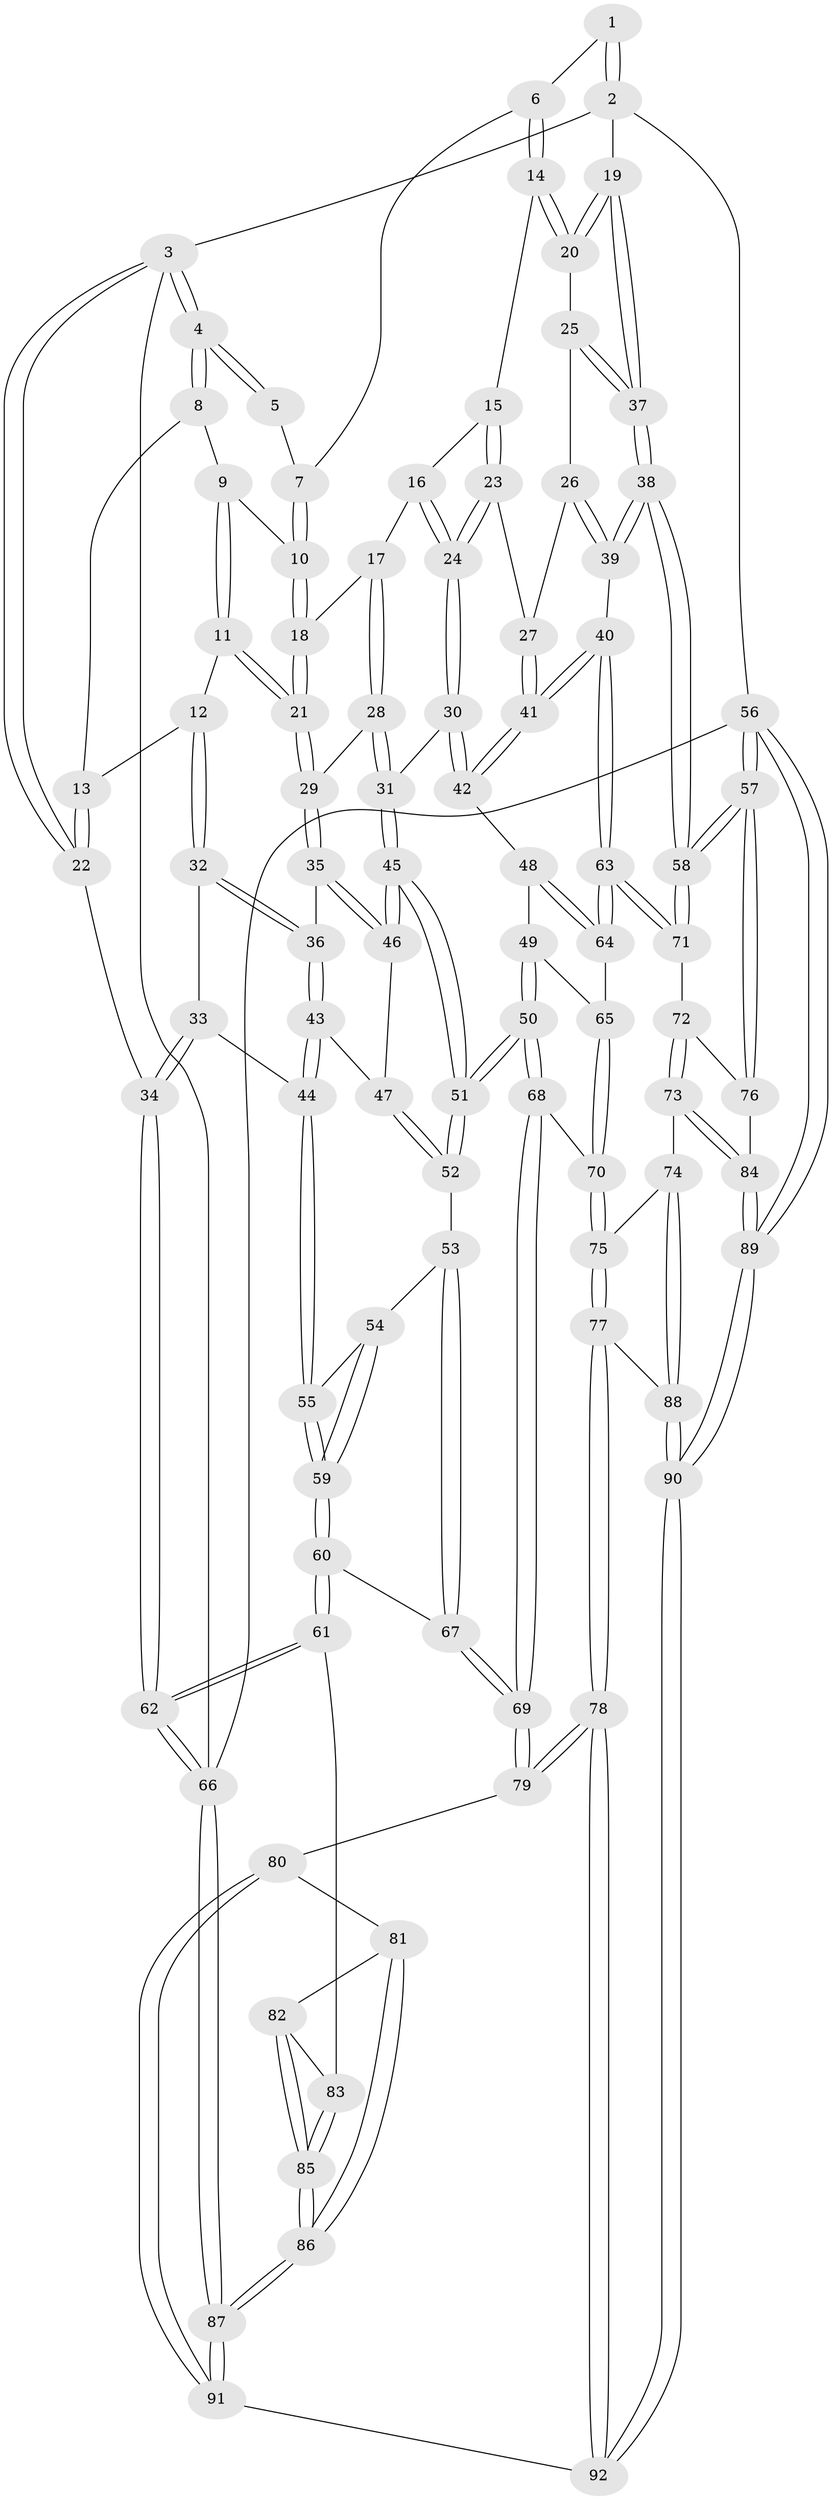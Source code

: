 // coarse degree distribution, {2: 0.1956521739130435, 4: 0.2826086956521739, 3: 0.5, 5: 0.021739130434782608}
// Generated by graph-tools (version 1.1) at 2025/54/03/04/25 22:54:40]
// undirected, 92 vertices, 227 edges
graph export_dot {
  node [color=gray90,style=filled];
  1 [pos="+0.6798822775207605+0"];
  2 [pos="+1+0"];
  3 [pos="+0+0"];
  4 [pos="+0+0"];
  5 [pos="+0.4308156607028199+0"];
  6 [pos="+0.6741079804933215+0.1269789922987703"];
  7 [pos="+0.42148352826586105+0"];
  8 [pos="+0.20834171787881775+0.1057757120589419"];
  9 [pos="+0.23591569030393014+0.10379446884993605"];
  10 [pos="+0.41003285132868356+0.0005333412684981371"];
  11 [pos="+0.2587897713998917+0.23819345490195673"];
  12 [pos="+0.17982927692258388+0.2520951161654308"];
  13 [pos="+0.1426102228178772+0.1642658920934871"];
  14 [pos="+0.6773899644889674+0.13531222991660916"];
  15 [pos="+0.667491666796281+0.15260657938169353"];
  16 [pos="+0.5434096843248437+0.1604189140535375"];
  17 [pos="+0.44611026347410215+0.15072677689937883"];
  18 [pos="+0.4432087533851529+0.14713793055308702"];
  19 [pos="+1+0"];
  20 [pos="+0.8419390380011671+0.10818200718251127"];
  21 [pos="+0.2983680642273225+0.25847988518485826"];
  22 [pos="+0+0.14197936985024048"];
  23 [pos="+0.6773404277150177+0.2718657702853622"];
  24 [pos="+0.6589329764003099+0.2853904658819693"];
  25 [pos="+0.7703359206766256+0.2552155331260563"];
  26 [pos="+0.742417094330418+0.2782380390806764"];
  27 [pos="+0.7361018269760858+0.28004061528280744"];
  28 [pos="+0.5016151005677237+0.326188105484688"];
  29 [pos="+0.30658285508250016+0.3606738618027666"];
  30 [pos="+0.5642634149617671+0.37393150895216004"];
  31 [pos="+0.5465716605237259+0.3717560435415701"];
  32 [pos="+0.165168709182388+0.27637716736806095"];
  33 [pos="+0.09742026818554445+0.32480827359133985"];
  34 [pos="+0+0.2901950321519809"];
  35 [pos="+0.3032727294609198+0.36581332319713455"];
  36 [pos="+0.27799081330917+0.3815797354129127"];
  37 [pos="+1+0.3269714846868544"];
  38 [pos="+1+0.40777750777689514"];
  39 [pos="+0.9844305373056498+0.4464580502771292"];
  40 [pos="+0.8263130885134128+0.524028364264584"];
  41 [pos="+0.7805668116990849+0.49028944394063173"];
  42 [pos="+0.6088026594293832+0.4213429147888168"];
  43 [pos="+0.2311103607415087+0.433377040752519"];
  44 [pos="+0.20344692667580314+0.45017806625763973"];
  45 [pos="+0.4503569778416242+0.49199525628744684"];
  46 [pos="+0.39355363378376673+0.47023054581272605"];
  47 [pos="+0.32751808807566696+0.4961687608433323"];
  48 [pos="+0.5959980374170619+0.5453113042058789"];
  49 [pos="+0.5928036064320867+0.5519054813314705"];
  50 [pos="+0.47380698926964926+0.6599465061984482"];
  51 [pos="+0.4458675517221908+0.5975421115595012"];
  52 [pos="+0.3189859226559335+0.5669794164148464"];
  53 [pos="+0.3002398650739993+0.5717318966401447"];
  54 [pos="+0.2881277602447399+0.5626188581683919"];
  55 [pos="+0.2028406593708861+0.451520692893424"];
  56 [pos="+1+1"];
  57 [pos="+1+1"];
  58 [pos="+1+0.7230212171464824"];
  59 [pos="+0.045391997830610355+0.6129992371309537"];
  60 [pos="+0.023153644538805505+0.632853897315114"];
  61 [pos="+0.011974720725668525+0.6347579895307351"];
  62 [pos="+0+0.603881223544163"];
  63 [pos="+0.799369759522303+0.5872822001780121"];
  64 [pos="+0.7989362228866222+0.5873236762304546"];
  65 [pos="+0.657053423427971+0.6177165482444821"];
  66 [pos="+0+1"];
  67 [pos="+0.23602959776105562+0.7106235433877309"];
  68 [pos="+0.475019964237351+0.6744341754831578"];
  69 [pos="+0.31157628931676773+0.7784580064555392"];
  70 [pos="+0.5312205859754618+0.712823053853077"];
  71 [pos="+0.800530498103316+0.6893614073363497"];
  72 [pos="+0.7976346872274148+0.6999104538085978"];
  73 [pos="+0.7506777578326367+0.7605089101166811"];
  74 [pos="+0.7382623937998976+0.7674910634559522"];
  75 [pos="+0.5709063352174414+0.7618707199720112"];
  76 [pos="+0.9265583178743729+0.8028689062881526"];
  77 [pos="+0.5662313107571777+0.7880077126633135"];
  78 [pos="+0.520094508073228+0.9469731404635232"];
  79 [pos="+0.30802061354869403+0.8317297399550052"];
  80 [pos="+0.2785713938132055+0.8768762691513861"];
  81 [pos="+0.21142985702176498+0.8868144346951903"];
  82 [pos="+0.1615623387414894+0.8688279441988088"];
  83 [pos="+0.062245398784158856+0.7702563189990235"];
  84 [pos="+0.8314293274739956+0.8619231874057168"];
  85 [pos="+0.05588800748136066+0.9170947361073793"];
  86 [pos="+0+1"];
  87 [pos="+0+1"];
  88 [pos="+0.70915291265528+0.9423892293627544"];
  89 [pos="+1+1"];
  90 [pos="+0.6998309831069933+1"];
  91 [pos="+0.3087027681889762+1"];
  92 [pos="+0.5913379493349016+1"];
  1 -- 2;
  1 -- 2;
  1 -- 6;
  2 -- 3;
  2 -- 19;
  2 -- 56;
  3 -- 4;
  3 -- 4;
  3 -- 22;
  3 -- 22;
  3 -- 66;
  4 -- 5;
  4 -- 5;
  4 -- 8;
  4 -- 8;
  5 -- 7;
  6 -- 7;
  6 -- 14;
  6 -- 14;
  7 -- 10;
  7 -- 10;
  8 -- 9;
  8 -- 13;
  9 -- 10;
  9 -- 11;
  9 -- 11;
  10 -- 18;
  10 -- 18;
  11 -- 12;
  11 -- 21;
  11 -- 21;
  12 -- 13;
  12 -- 32;
  12 -- 32;
  13 -- 22;
  13 -- 22;
  14 -- 15;
  14 -- 20;
  14 -- 20;
  15 -- 16;
  15 -- 23;
  15 -- 23;
  16 -- 17;
  16 -- 24;
  16 -- 24;
  17 -- 18;
  17 -- 28;
  17 -- 28;
  18 -- 21;
  18 -- 21;
  19 -- 20;
  19 -- 20;
  19 -- 37;
  19 -- 37;
  20 -- 25;
  21 -- 29;
  21 -- 29;
  22 -- 34;
  23 -- 24;
  23 -- 24;
  23 -- 27;
  24 -- 30;
  24 -- 30;
  25 -- 26;
  25 -- 37;
  25 -- 37;
  26 -- 27;
  26 -- 39;
  26 -- 39;
  27 -- 41;
  27 -- 41;
  28 -- 29;
  28 -- 31;
  28 -- 31;
  29 -- 35;
  29 -- 35;
  30 -- 31;
  30 -- 42;
  30 -- 42;
  31 -- 45;
  31 -- 45;
  32 -- 33;
  32 -- 36;
  32 -- 36;
  33 -- 34;
  33 -- 34;
  33 -- 44;
  34 -- 62;
  34 -- 62;
  35 -- 36;
  35 -- 46;
  35 -- 46;
  36 -- 43;
  36 -- 43;
  37 -- 38;
  37 -- 38;
  38 -- 39;
  38 -- 39;
  38 -- 58;
  38 -- 58;
  39 -- 40;
  40 -- 41;
  40 -- 41;
  40 -- 63;
  40 -- 63;
  41 -- 42;
  41 -- 42;
  42 -- 48;
  43 -- 44;
  43 -- 44;
  43 -- 47;
  44 -- 55;
  44 -- 55;
  45 -- 46;
  45 -- 46;
  45 -- 51;
  45 -- 51;
  46 -- 47;
  47 -- 52;
  47 -- 52;
  48 -- 49;
  48 -- 64;
  48 -- 64;
  49 -- 50;
  49 -- 50;
  49 -- 65;
  50 -- 51;
  50 -- 51;
  50 -- 68;
  50 -- 68;
  51 -- 52;
  51 -- 52;
  52 -- 53;
  53 -- 54;
  53 -- 67;
  53 -- 67;
  54 -- 55;
  54 -- 59;
  54 -- 59;
  55 -- 59;
  55 -- 59;
  56 -- 57;
  56 -- 57;
  56 -- 89;
  56 -- 89;
  56 -- 66;
  57 -- 58;
  57 -- 58;
  57 -- 76;
  57 -- 76;
  58 -- 71;
  58 -- 71;
  59 -- 60;
  59 -- 60;
  60 -- 61;
  60 -- 61;
  60 -- 67;
  61 -- 62;
  61 -- 62;
  61 -- 83;
  62 -- 66;
  62 -- 66;
  63 -- 64;
  63 -- 64;
  63 -- 71;
  63 -- 71;
  64 -- 65;
  65 -- 70;
  65 -- 70;
  66 -- 87;
  66 -- 87;
  67 -- 69;
  67 -- 69;
  68 -- 69;
  68 -- 69;
  68 -- 70;
  69 -- 79;
  69 -- 79;
  70 -- 75;
  70 -- 75;
  71 -- 72;
  72 -- 73;
  72 -- 73;
  72 -- 76;
  73 -- 74;
  73 -- 84;
  73 -- 84;
  74 -- 75;
  74 -- 88;
  74 -- 88;
  75 -- 77;
  75 -- 77;
  76 -- 84;
  77 -- 78;
  77 -- 78;
  77 -- 88;
  78 -- 79;
  78 -- 79;
  78 -- 92;
  78 -- 92;
  79 -- 80;
  80 -- 81;
  80 -- 91;
  80 -- 91;
  81 -- 82;
  81 -- 86;
  81 -- 86;
  82 -- 83;
  82 -- 85;
  82 -- 85;
  83 -- 85;
  83 -- 85;
  84 -- 89;
  84 -- 89;
  85 -- 86;
  85 -- 86;
  86 -- 87;
  86 -- 87;
  87 -- 91;
  87 -- 91;
  88 -- 90;
  88 -- 90;
  89 -- 90;
  89 -- 90;
  90 -- 92;
  90 -- 92;
  91 -- 92;
}

